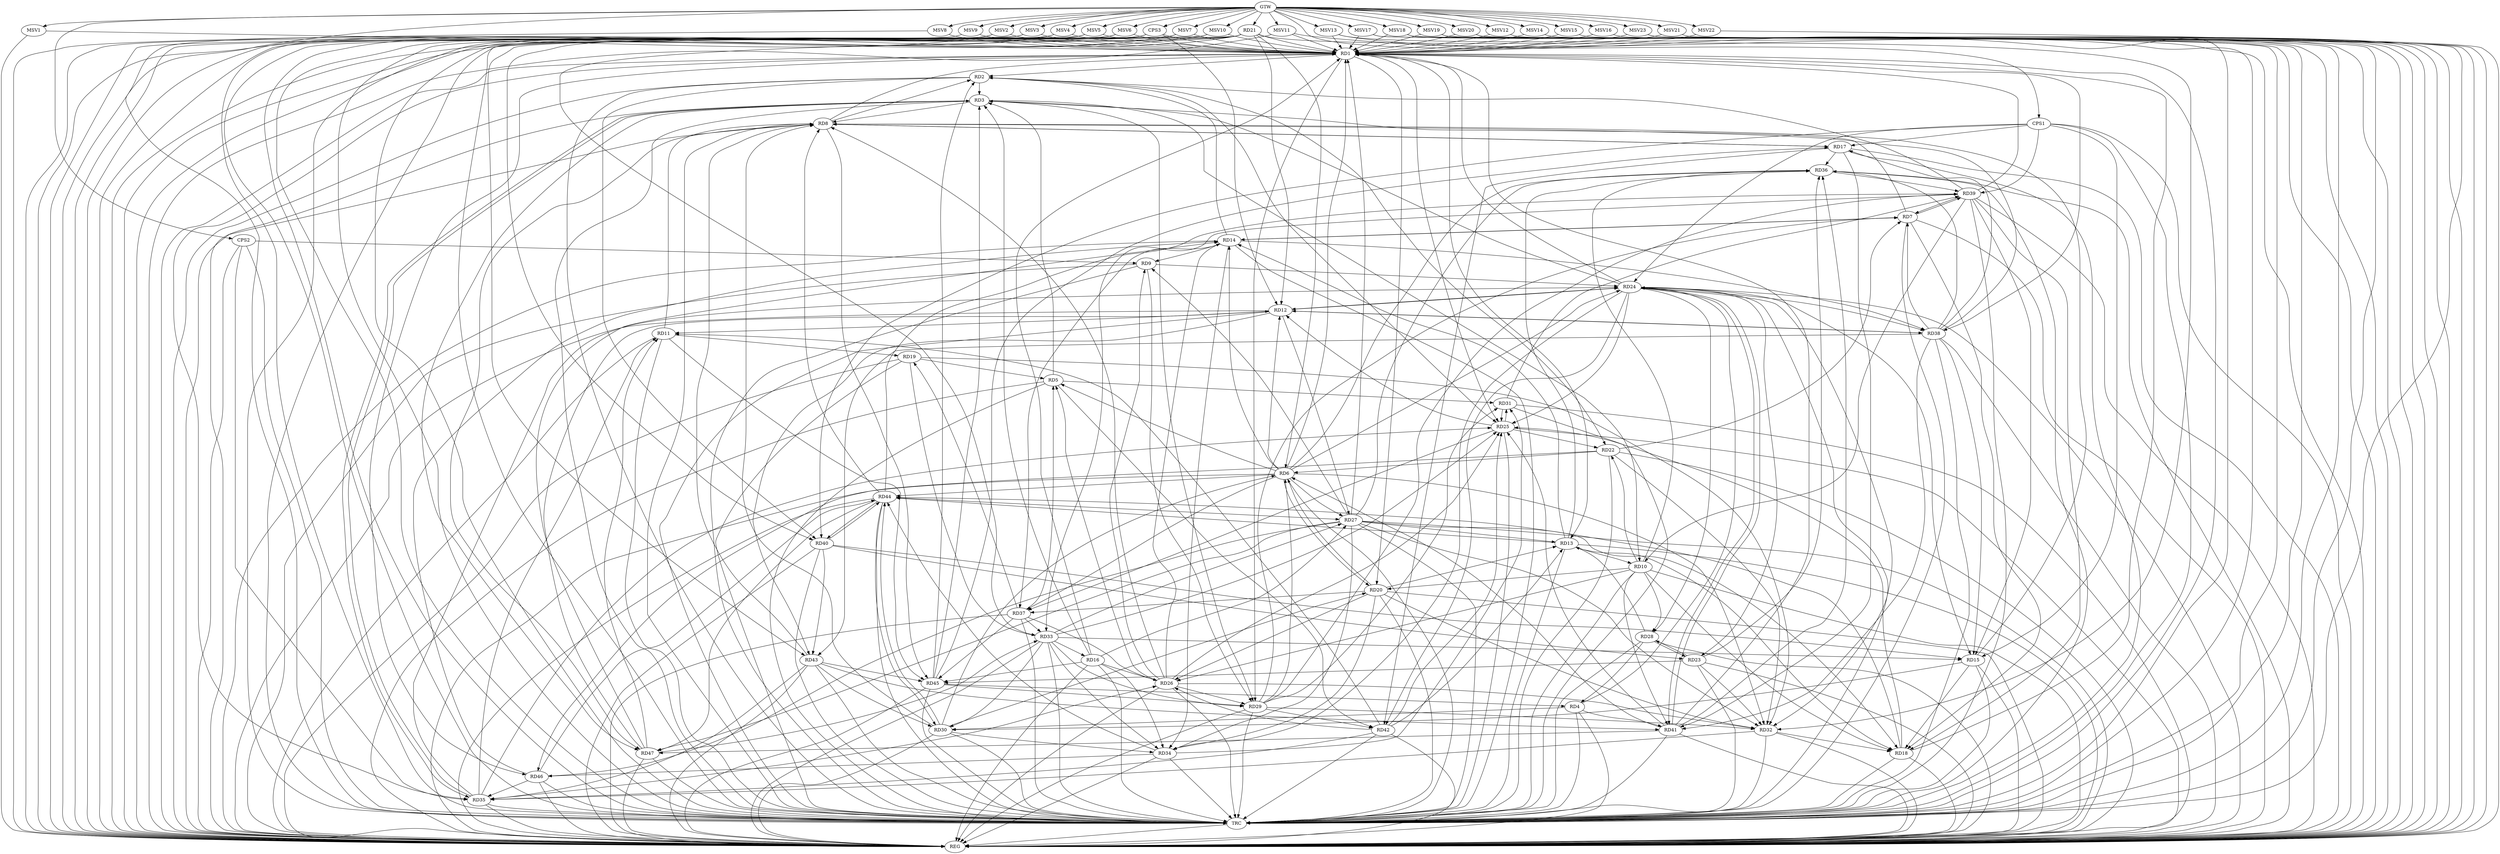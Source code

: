 strict digraph G {
  RD1 [ label="RD1" ];
  RD2 [ label="RD2" ];
  RD3 [ label="RD3" ];
  RD4 [ label="RD4" ];
  RD5 [ label="RD5" ];
  RD6 [ label="RD6" ];
  RD7 [ label="RD7" ];
  RD8 [ label="RD8" ];
  RD9 [ label="RD9" ];
  RD10 [ label="RD10" ];
  RD11 [ label="RD11" ];
  RD12 [ label="RD12" ];
  RD13 [ label="RD13" ];
  RD14 [ label="RD14" ];
  RD15 [ label="RD15" ];
  RD16 [ label="RD16" ];
  RD17 [ label="RD17" ];
  RD18 [ label="RD18" ];
  RD19 [ label="RD19" ];
  RD20 [ label="RD20" ];
  RD21 [ label="RD21" ];
  RD22 [ label="RD22" ];
  RD23 [ label="RD23" ];
  RD24 [ label="RD24" ];
  RD25 [ label="RD25" ];
  RD26 [ label="RD26" ];
  RD27 [ label="RD27" ];
  RD28 [ label="RD28" ];
  RD29 [ label="RD29" ];
  RD30 [ label="RD30" ];
  RD31 [ label="RD31" ];
  RD32 [ label="RD32" ];
  RD33 [ label="RD33" ];
  RD34 [ label="RD34" ];
  RD35 [ label="RD35" ];
  RD36 [ label="RD36" ];
  RD37 [ label="RD37" ];
  RD38 [ label="RD38" ];
  RD39 [ label="RD39" ];
  RD40 [ label="RD40" ];
  RD41 [ label="RD41" ];
  RD42 [ label="RD42" ];
  RD43 [ label="RD43" ];
  RD44 [ label="RD44" ];
  RD45 [ label="RD45" ];
  RD46 [ label="RD46" ];
  RD47 [ label="RD47" ];
  CPS1 [ label="CPS1" ];
  CPS2 [ label="CPS2" ];
  CPS3 [ label="CPS3" ];
  GTW [ label="GTW" ];
  REG [ label="REG" ];
  TRC [ label="TRC" ];
  MSV1 [ label="MSV1" ];
  MSV2 [ label="MSV2" ];
  MSV3 [ label="MSV3" ];
  MSV4 [ label="MSV4" ];
  MSV5 [ label="MSV5" ];
  MSV6 [ label="MSV6" ];
  MSV7 [ label="MSV7" ];
  MSV8 [ label="MSV8" ];
  MSV9 [ label="MSV9" ];
  MSV10 [ label="MSV10" ];
  MSV11 [ label="MSV11" ];
  MSV12 [ label="MSV12" ];
  MSV13 [ label="MSV13" ];
  MSV14 [ label="MSV14" ];
  MSV15 [ label="MSV15" ];
  MSV16 [ label="MSV16" ];
  MSV17 [ label="MSV17" ];
  MSV18 [ label="MSV18" ];
  MSV19 [ label="MSV19" ];
  MSV20 [ label="MSV20" ];
  MSV21 [ label="MSV21" ];
  MSV22 [ label="MSV22" ];
  MSV23 [ label="MSV23" ];
  RD1 -> RD2;
  RD6 -> RD1;
  RD8 -> RD1;
  RD1 -> RD13;
  RD16 -> RD1;
  RD18 -> RD1;
  RD1 -> RD20;
  RD21 -> RD1;
  RD24 -> RD1;
  RD1 -> RD25;
  RD27 -> RD1;
  RD1 -> RD29;
  RD1 -> RD35;
  RD1 -> RD38;
  RD39 -> RD1;
  RD41 -> RD1;
  RD1 -> RD46;
  RD2 -> RD3;
  RD8 -> RD2;
  RD14 -> RD2;
  RD2 -> RD22;
  RD2 -> RD25;
  RD39 -> RD2;
  RD2 -> RD40;
  RD45 -> RD2;
  RD5 -> RD3;
  RD7 -> RD3;
  RD3 -> RD8;
  RD3 -> RD10;
  RD16 -> RD3;
  RD24 -> RD3;
  RD3 -> RD29;
  RD3 -> RD35;
  RD35 -> RD3;
  RD45 -> RD3;
  RD3 -> RD47;
  RD4 -> RD24;
  RD28 -> RD4;
  RD4 -> RD30;
  RD4 -> RD41;
  RD45 -> RD4;
  RD6 -> RD5;
  RD19 -> RD5;
  RD26 -> RD5;
  RD5 -> RD31;
  RD37 -> RD5;
  RD5 -> RD42;
  RD6 -> RD12;
  RD6 -> RD14;
  RD6 -> RD20;
  RD20 -> RD6;
  RD21 -> RD6;
  RD22 -> RD6;
  RD6 -> RD24;
  RD6 -> RD27;
  RD29 -> RD6;
  RD30 -> RD6;
  RD6 -> RD32;
  RD6 -> RD36;
  RD6 -> RD37;
  RD41 -> RD6;
  RD6 -> RD44;
  RD7 -> RD14;
  RD14 -> RD7;
  RD7 -> RD18;
  RD22 -> RD7;
  RD29 -> RD7;
  RD38 -> RD7;
  RD7 -> RD39;
  RD39 -> RD7;
  RD11 -> RD8;
  RD15 -> RD8;
  RD8 -> RD17;
  RD17 -> RD8;
  RD26 -> RD8;
  RD30 -> RD8;
  RD38 -> RD8;
  RD43 -> RD8;
  RD44 -> RD8;
  RD8 -> RD45;
  RD8 -> RD47;
  RD14 -> RD9;
  RD9 -> RD24;
  RD26 -> RD9;
  RD27 -> RD9;
  RD9 -> RD29;
  RD13 -> RD10;
  RD10 -> RD18;
  RD10 -> RD20;
  RD10 -> RD22;
  RD10 -> RD26;
  RD10 -> RD28;
  RD10 -> RD36;
  RD39 -> RD10;
  RD10 -> RD41;
  RD12 -> RD11;
  RD11 -> RD19;
  RD35 -> RD11;
  RD42 -> RD11;
  RD11 -> RD45;
  RD47 -> RD11;
  RD21 -> RD12;
  RD12 -> RD24;
  RD24 -> RD12;
  RD25 -> RD12;
  RD12 -> RD27;
  RD12 -> RD38;
  RD38 -> RD12;
  RD12 -> RD43;
  RD47 -> RD12;
  RD13 -> RD14;
  RD13 -> RD18;
  RD20 -> RD13;
  RD27 -> RD13;
  RD28 -> RD13;
  RD13 -> RD36;
  RD42 -> RD13;
  RD13 -> RD44;
  RD26 -> RD14;
  RD14 -> RD34;
  RD14 -> RD37;
  RD14 -> RD38;
  RD46 -> RD14;
  RD47 -> RD14;
  RD15 -> RD18;
  RD24 -> RD15;
  RD15 -> RD30;
  RD33 -> RD15;
  RD38 -> RD15;
  RD39 -> RD15;
  RD40 -> RD15;
  RD16 -> RD26;
  RD16 -> RD27;
  RD33 -> RD16;
  RD16 -> RD34;
  RD16 -> RD45;
  RD17 -> RD36;
  RD38 -> RD17;
  RD17 -> RD41;
  RD17 -> RD42;
  RD45 -> RD17;
  RD18 -> RD25;
  RD27 -> RD18;
  RD32 -> RD18;
  RD39 -> RD18;
  RD18 -> RD44;
  RD19 -> RD32;
  RD19 -> RD33;
  RD37 -> RD19;
  RD20 -> RD26;
  RD30 -> RD20;
  RD20 -> RD32;
  RD20 -> RD34;
  RD20 -> RD37;
  RD21 -> RD32;
  RD21 -> RD33;
  RD21 -> RD40;
  RD21 -> RD43;
  RD25 -> RD22;
  RD22 -> RD32;
  RD22 -> RD46;
  RD24 -> RD23;
  RD23 -> RD28;
  RD28 -> RD23;
  RD23 -> RD32;
  RD23 -> RD36;
  RD40 -> RD23;
  RD23 -> RD45;
  RD24 -> RD25;
  RD24 -> RD28;
  RD24 -> RD32;
  RD24 -> RD34;
  RD35 -> RD24;
  RD24 -> RD38;
  RD24 -> RD41;
  RD41 -> RD24;
  RD24 -> RD42;
  RD26 -> RD25;
  RD25 -> RD31;
  RD31 -> RD25;
  RD33 -> RD25;
  RD35 -> RD25;
  RD25 -> RD37;
  RD41 -> RD25;
  RD42 -> RD25;
  RD26 -> RD29;
  RD26 -> RD32;
  RD35 -> RD26;
  RD37 -> RD26;
  RD42 -> RD26;
  RD27 -> RD32;
  RD33 -> RD27;
  RD27 -> RD34;
  RD27 -> RD36;
  RD44 -> RD27;
  RD27 -> RD46;
  RD27 -> RD47;
  RD29 -> RD31;
  RD29 -> RD32;
  RD33 -> RD29;
  RD29 -> RD39;
  RD29 -> RD42;
  RD45 -> RD29;
  RD33 -> RD30;
  RD30 -> RD34;
  RD43 -> RD30;
  RD30 -> RD44;
  RD44 -> RD30;
  RD34 -> RD31;
  RD31 -> RD39;
  RD32 -> RD35;
  RD33 -> RD34;
  RD37 -> RD33;
  RD39 -> RD33;
  RD47 -> RD33;
  RD34 -> RD44;
  RD34 -> RD46;
  RD42 -> RD35;
  RD43 -> RD35;
  RD46 -> RD35;
  RD38 -> RD36;
  RD36 -> RD39;
  RD41 -> RD36;
  RD37 -> RD45;
  RD38 -> RD41;
  RD38 -> RD43;
  RD44 -> RD39;
  RD40 -> RD43;
  RD40 -> RD44;
  RD44 -> RD40;
  RD43 -> RD41;
  RD41 -> RD47;
  RD43 -> RD45;
  RD46 -> RD44;
  RD44 -> RD47;
  CPS1 -> RD17;
  CPS1 -> RD39;
  CPS1 -> RD40;
  CPS1 -> RD15;
  CPS1 -> RD24;
  CPS2 -> RD35;
  CPS2 -> RD9;
  CPS3 -> RD12;
  CPS3 -> RD1;
  GTW -> RD21;
  GTW -> CPS1;
  GTW -> CPS2;
  GTW -> CPS3;
  RD1 -> REG;
  RD2 -> REG;
  RD3 -> REG;
  RD4 -> REG;
  RD5 -> REG;
  RD6 -> REG;
  RD7 -> REG;
  RD8 -> REG;
  RD9 -> REG;
  RD10 -> REG;
  RD11 -> REG;
  RD12 -> REG;
  RD13 -> REG;
  RD14 -> REG;
  RD15 -> REG;
  RD16 -> REG;
  RD17 -> REG;
  RD18 -> REG;
  RD19 -> REG;
  RD20 -> REG;
  RD21 -> REG;
  RD22 -> REG;
  RD23 -> REG;
  RD24 -> REG;
  RD25 -> REG;
  RD26 -> REG;
  RD27 -> REG;
  RD28 -> REG;
  RD29 -> REG;
  RD30 -> REG;
  RD31 -> REG;
  RD32 -> REG;
  RD33 -> REG;
  RD34 -> REG;
  RD35 -> REG;
  RD36 -> REG;
  RD37 -> REG;
  RD38 -> REG;
  RD39 -> REG;
  RD40 -> REG;
  RD41 -> REG;
  RD42 -> REG;
  RD43 -> REG;
  RD44 -> REG;
  RD45 -> REG;
  RD46 -> REG;
  RD47 -> REG;
  CPS1 -> REG;
  CPS2 -> REG;
  CPS3 -> REG;
  RD1 -> TRC;
  RD2 -> TRC;
  RD3 -> TRC;
  RD4 -> TRC;
  RD5 -> TRC;
  RD6 -> TRC;
  RD7 -> TRC;
  RD8 -> TRC;
  RD9 -> TRC;
  RD10 -> TRC;
  RD11 -> TRC;
  RD12 -> TRC;
  RD13 -> TRC;
  RD14 -> TRC;
  RD15 -> TRC;
  RD16 -> TRC;
  RD17 -> TRC;
  RD18 -> TRC;
  RD19 -> TRC;
  RD20 -> TRC;
  RD21 -> TRC;
  RD22 -> TRC;
  RD23 -> TRC;
  RD24 -> TRC;
  RD25 -> TRC;
  RD26 -> TRC;
  RD27 -> TRC;
  RD28 -> TRC;
  RD29 -> TRC;
  RD30 -> TRC;
  RD31 -> TRC;
  RD32 -> TRC;
  RD33 -> TRC;
  RD34 -> TRC;
  RD35 -> TRC;
  RD36 -> TRC;
  RD37 -> TRC;
  RD38 -> TRC;
  RD39 -> TRC;
  RD40 -> TRC;
  RD41 -> TRC;
  RD42 -> TRC;
  RD43 -> TRC;
  RD44 -> TRC;
  RD45 -> TRC;
  RD46 -> TRC;
  RD47 -> TRC;
  CPS1 -> TRC;
  CPS2 -> TRC;
  CPS3 -> TRC;
  GTW -> TRC;
  TRC -> REG;
  MSV1 -> RD1;
  MSV2 -> RD1;
  MSV3 -> RD1;
  MSV4 -> RD1;
  MSV5 -> RD1;
  GTW -> MSV1;
  MSV1 -> REG;
  GTW -> MSV2;
  MSV2 -> REG;
  MSV2 -> TRC;
  GTW -> MSV3;
  MSV3 -> REG;
  MSV3 -> TRC;
  GTW -> MSV4;
  MSV4 -> REG;
  MSV4 -> TRC;
  GTW -> MSV5;
  MSV5 -> REG;
  MSV5 -> TRC;
  MSV6 -> RD1;
  MSV7 -> RD1;
  GTW -> MSV6;
  MSV6 -> REG;
  MSV6 -> TRC;
  GTW -> MSV7;
  MSV7 -> REG;
  MSV7 -> TRC;
  MSV8 -> RD1;
  MSV9 -> RD1;
  MSV10 -> RD1;
  GTW -> MSV8;
  MSV8 -> REG;
  GTW -> MSV9;
  MSV9 -> REG;
  GTW -> MSV10;
  MSV10 -> REG;
  MSV10 -> TRC;
  MSV11 -> RD1;
  GTW -> MSV11;
  MSV11 -> REG;
  MSV11 -> TRC;
  MSV12 -> RD1;
  MSV13 -> RD1;
  GTW -> MSV12;
  MSV12 -> REG;
  GTW -> MSV13;
  MSV13 -> REG;
  MSV13 -> TRC;
  MSV14 -> RD1;
  MSV15 -> RD1;
  GTW -> MSV14;
  MSV14 -> REG;
  GTW -> MSV15;
  MSV15 -> REG;
  MSV16 -> RD1;
  MSV17 -> RD1;
  GTW -> MSV16;
  MSV16 -> REG;
  GTW -> MSV17;
  MSV17 -> REG;
  MSV17 -> TRC;
  MSV18 -> RD1;
  GTW -> MSV18;
  MSV18 -> REG;
  MSV18 -> TRC;
  MSV19 -> RD1;
  GTW -> MSV19;
  MSV19 -> REG;
  MSV19 -> TRC;
  MSV20 -> RD1;
  MSV21 -> RD1;
  GTW -> MSV20;
  MSV20 -> REG;
  MSV20 -> TRC;
  GTW -> MSV21;
  MSV21 -> REG;
  MSV22 -> RD1;
  MSV23 -> RD1;
  GTW -> MSV22;
  MSV22 -> REG;
  GTW -> MSV23;
  MSV23 -> REG;
  MSV23 -> TRC;
}
